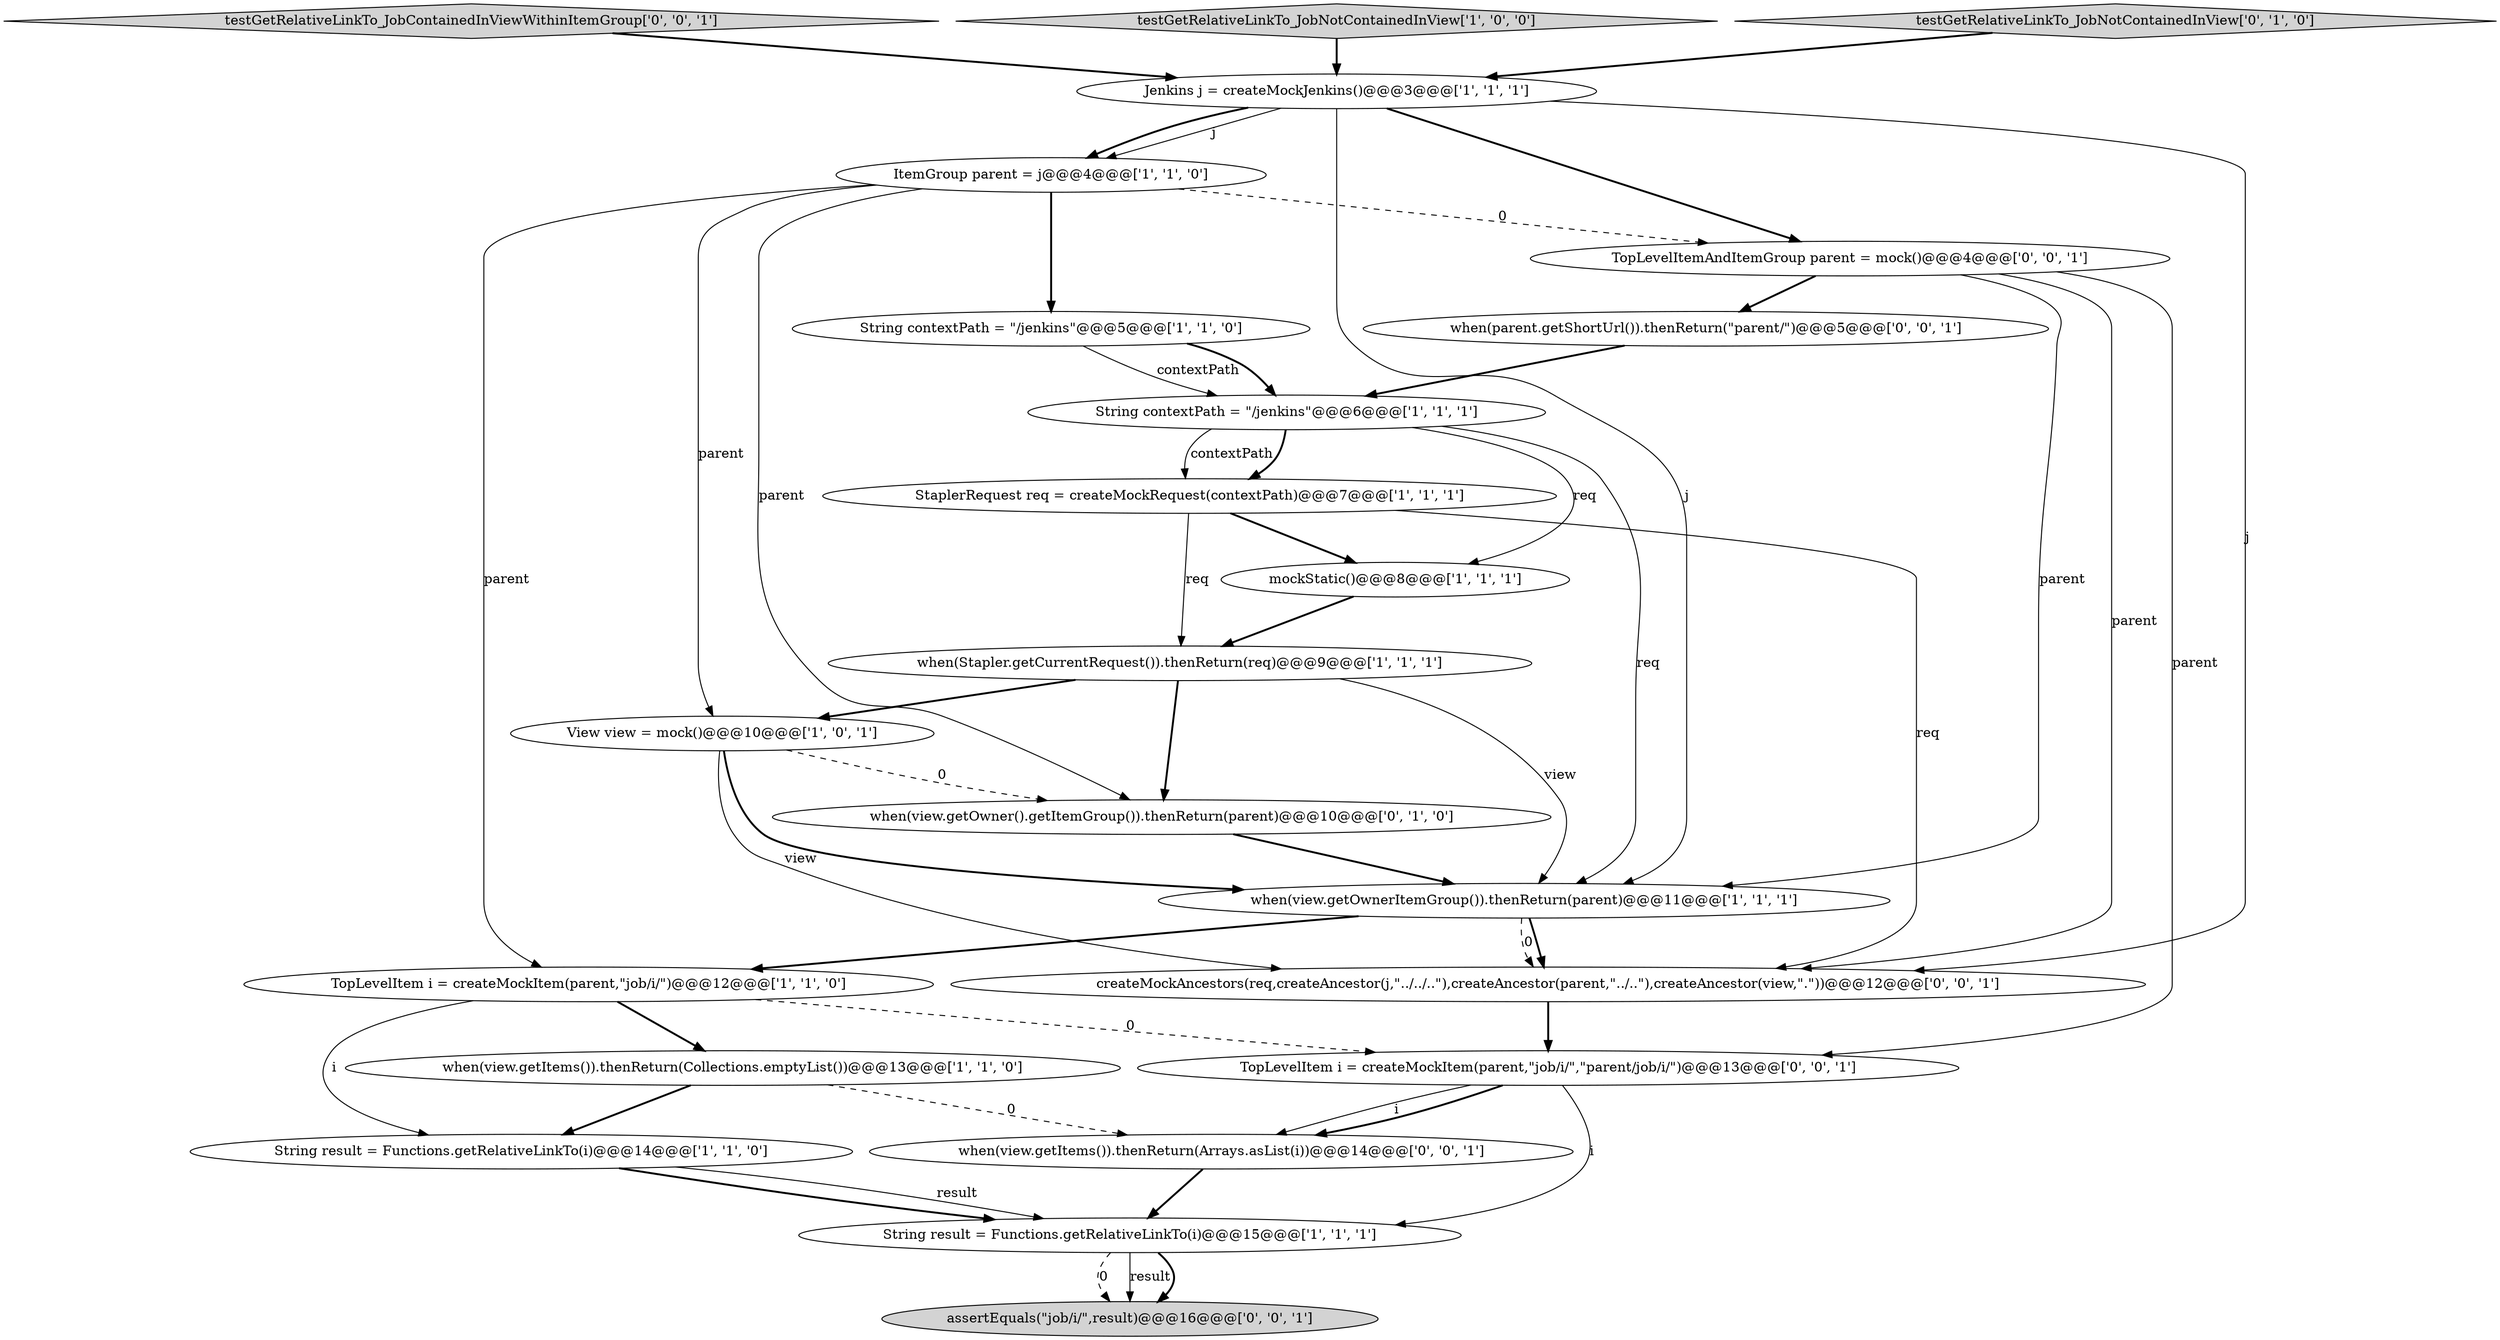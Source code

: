 digraph {
10 [style = filled, label = "mockStatic()@@@8@@@['1', '1', '1']", fillcolor = white, shape = ellipse image = "AAA0AAABBB1BBB"];
19 [style = filled, label = "when(view.getItems()).thenReturn(Arrays.asList(i))@@@14@@@['0', '0', '1']", fillcolor = white, shape = ellipse image = "AAA0AAABBB3BBB"];
18 [style = filled, label = "createMockAncestors(req,createAncestor(j,\"../../..\"),createAncestor(parent,\"../..\"),createAncestor(view,\".\"))@@@12@@@['0', '0', '1']", fillcolor = white, shape = ellipse image = "AAA0AAABBB3BBB"];
6 [style = filled, label = "View view = mock()@@@10@@@['1', '0', '1']", fillcolor = white, shape = ellipse image = "AAA0AAABBB1BBB"];
3 [style = filled, label = "when(view.getItems()).thenReturn(Collections.emptyList())@@@13@@@['1', '1', '0']", fillcolor = white, shape = ellipse image = "AAA0AAABBB1BBB"];
9 [style = filled, label = "Jenkins j = createMockJenkins()@@@3@@@['1', '1', '1']", fillcolor = white, shape = ellipse image = "AAA0AAABBB1BBB"];
22 [style = filled, label = "TopLevelItem i = createMockItem(parent,\"job/i/\",\"parent/job/i/\")@@@13@@@['0', '0', '1']", fillcolor = white, shape = ellipse image = "AAA0AAABBB3BBB"];
14 [style = filled, label = "when(view.getOwner().getItemGroup()).thenReturn(parent)@@@10@@@['0', '1', '0']", fillcolor = white, shape = ellipse image = "AAA1AAABBB2BBB"];
7 [style = filled, label = "when(view.getOwnerItemGroup()).thenReturn(parent)@@@11@@@['1', '1', '1']", fillcolor = white, shape = ellipse image = "AAA0AAABBB1BBB"];
11 [style = filled, label = "String result = Functions.getRelativeLinkTo(i)@@@14@@@['1', '1', '0']", fillcolor = white, shape = ellipse image = "AAA0AAABBB1BBB"];
21 [style = filled, label = "testGetRelativeLinkTo_JobContainedInViewWithinItemGroup['0', '0', '1']", fillcolor = lightgray, shape = diamond image = "AAA0AAABBB3BBB"];
17 [style = filled, label = "assertEquals(\"job/i/\",result)@@@16@@@['0', '0', '1']", fillcolor = lightgray, shape = ellipse image = "AAA0AAABBB3BBB"];
5 [style = filled, label = "StaplerRequest req = createMockRequest(contextPath)@@@7@@@['1', '1', '1']", fillcolor = white, shape = ellipse image = "AAA0AAABBB1BBB"];
16 [style = filled, label = "TopLevelItemAndItemGroup parent = mock()@@@4@@@['0', '0', '1']", fillcolor = white, shape = ellipse image = "AAA0AAABBB3BBB"];
4 [style = filled, label = "testGetRelativeLinkTo_JobNotContainedInView['1', '0', '0']", fillcolor = lightgray, shape = diamond image = "AAA0AAABBB1BBB"];
2 [style = filled, label = "String contextPath = \"/jenkins\"@@@5@@@['1', '1', '0']", fillcolor = white, shape = ellipse image = "AAA0AAABBB1BBB"];
13 [style = filled, label = "String result = Functions.getRelativeLinkTo(i)@@@15@@@['1', '1', '1']", fillcolor = white, shape = ellipse image = "AAA0AAABBB1BBB"];
1 [style = filled, label = "when(Stapler.getCurrentRequest()).thenReturn(req)@@@9@@@['1', '1', '1']", fillcolor = white, shape = ellipse image = "AAA0AAABBB1BBB"];
15 [style = filled, label = "testGetRelativeLinkTo_JobNotContainedInView['0', '1', '0']", fillcolor = lightgray, shape = diamond image = "AAA0AAABBB2BBB"];
12 [style = filled, label = "String contextPath = \"/jenkins\"@@@6@@@['1', '1', '1']", fillcolor = white, shape = ellipse image = "AAA0AAABBB1BBB"];
8 [style = filled, label = "ItemGroup parent = j@@@4@@@['1', '1', '0']", fillcolor = white, shape = ellipse image = "AAA0AAABBB1BBB"];
20 [style = filled, label = "when(parent.getShortUrl()).thenReturn(\"parent/\")@@@5@@@['0', '0', '1']", fillcolor = white, shape = ellipse image = "AAA0AAABBB3BBB"];
0 [style = filled, label = "TopLevelItem i = createMockItem(parent,\"job/i/\")@@@12@@@['1', '1', '0']", fillcolor = white, shape = ellipse image = "AAA0AAABBB1BBB"];
3->19 [style = dashed, label="0"];
22->19 [style = solid, label="i"];
12->5 [style = solid, label="contextPath"];
22->19 [style = bold, label=""];
14->7 [style = bold, label=""];
8->16 [style = dashed, label="0"];
3->11 [style = bold, label=""];
15->9 [style = bold, label=""];
6->18 [style = solid, label="view"];
9->7 [style = solid, label="j"];
18->22 [style = bold, label=""];
13->17 [style = dashed, label="0"];
5->18 [style = solid, label="req"];
6->14 [style = dashed, label="0"];
13->17 [style = solid, label="result"];
7->18 [style = bold, label=""];
13->17 [style = bold, label=""];
9->16 [style = bold, label=""];
16->18 [style = solid, label="parent"];
0->3 [style = bold, label=""];
5->1 [style = solid, label="req"];
8->0 [style = solid, label="parent"];
5->10 [style = bold, label=""];
1->6 [style = bold, label=""];
1->14 [style = bold, label=""];
9->8 [style = solid, label="j"];
19->13 [style = bold, label=""];
1->7 [style = solid, label="view"];
16->22 [style = solid, label="parent"];
8->14 [style = solid, label="parent"];
10->1 [style = bold, label=""];
0->11 [style = solid, label="i"];
16->7 [style = solid, label="parent"];
12->5 [style = bold, label=""];
8->2 [style = bold, label=""];
9->18 [style = solid, label="j"];
2->12 [style = solid, label="contextPath"];
4->9 [style = bold, label=""];
11->13 [style = solid, label="result"];
7->0 [style = bold, label=""];
8->6 [style = solid, label="parent"];
11->13 [style = bold, label=""];
16->20 [style = bold, label=""];
12->10 [style = solid, label="req"];
22->13 [style = solid, label="i"];
9->8 [style = bold, label=""];
12->7 [style = solid, label="req"];
6->7 [style = bold, label=""];
21->9 [style = bold, label=""];
0->22 [style = dashed, label="0"];
20->12 [style = bold, label=""];
2->12 [style = bold, label=""];
7->18 [style = dashed, label="0"];
}

